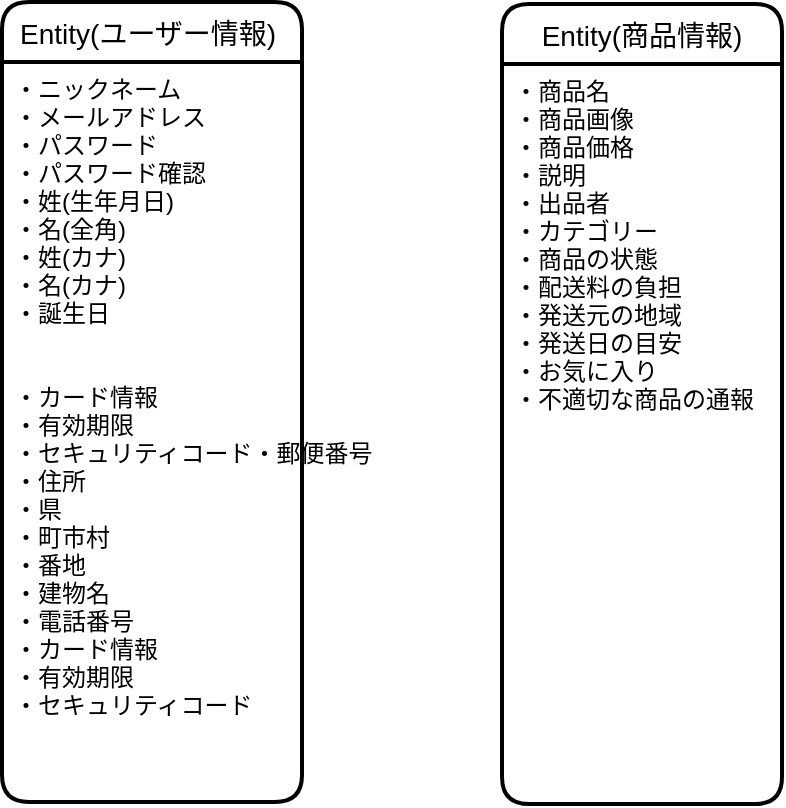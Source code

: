 <mxfile version="14.2.4" type="embed">
    <diagram id="smp-2DyD0nm3UydYhYE9" name="ページ1">
        <mxGraphModel dx="483" dy="830" grid="1" gridSize="10" guides="1" tooltips="1" connect="1" arrows="1" fold="1" page="1" pageScale="1" pageWidth="827" pageHeight="1169" math="0" shadow="0">
            <root>
                <mxCell id="0"/>
                <mxCell id="1" parent="0"/>
                <mxCell id="2" value="Entity(ユーザー情報) " style="swimlane;childLayout=stackLayout;horizontal=1;startSize=30;horizontalStack=0;rounded=1;fontSize=14;fontStyle=0;strokeWidth=2;resizeParent=0;resizeLast=1;shadow=0;dashed=0;align=center;" vertex="1" parent="1">
                    <mxGeometry x="100" y="100" width="150" height="400" as="geometry">
                        <mxRectangle x="100" y="100" width="70" height="30" as="alternateBounds"/>
                    </mxGeometry>
                </mxCell>
                <mxCell id="3" value="・ニックネーム&#10;・メールアドレス&#10;・パスワード&#10;・パスワード確認&#10;・姓(生年月日)&#10;・名(全角)&#10;・姓(カナ)&#10;・名(カナ)&#10;・誕生日&#10;&#10;&#10;・カード情報&#10;・有効期限&#10;・セキュリティコード・郵便番号&#10;・住所&#10;・県&#10;・町市村&#10;・番地&#10;・建物名&#10;・電話番号&#10;・カード情報&#10;・有効期限&#10;・セキュリティコード" style="align=left;strokeColor=none;fillColor=none;spacingLeft=4;fontSize=12;verticalAlign=top;resizable=0;rotatable=0;part=1;" vertex="1" parent="2">
                    <mxGeometry y="30" width="150" height="370" as="geometry"/>
                </mxCell>
                <mxCell id="10" value="Entity(商品情報)" style="swimlane;childLayout=stackLayout;horizontal=1;startSize=30;horizontalStack=0;rounded=1;fontSize=14;fontStyle=0;strokeWidth=2;resizeParent=0;resizeLast=1;shadow=0;dashed=0;align=center;" vertex="1" parent="1">
                    <mxGeometry x="350" y="101" width="140" height="400" as="geometry"/>
                </mxCell>
                <mxCell id="11" value="・商品名&#10;・商品画像&#10;・商品価格&#10;・説明&#10;・出品者&#10;・カテゴリー&#10;・商品の状態&#10;・配送料の負担&#10;・発送元の地域&#10;・発送日の目安&#10;・お気に入り&#10;・不適切な商品の通報" style="align=left;strokeColor=none;fillColor=none;spacingLeft=4;fontSize=12;verticalAlign=top;resizable=0;rotatable=0;part=1;" vertex="1" parent="10">
                    <mxGeometry y="30" width="140" height="370" as="geometry"/>
                </mxCell>
            </root>
        </mxGraphModel>
    </diagram>
</mxfile>